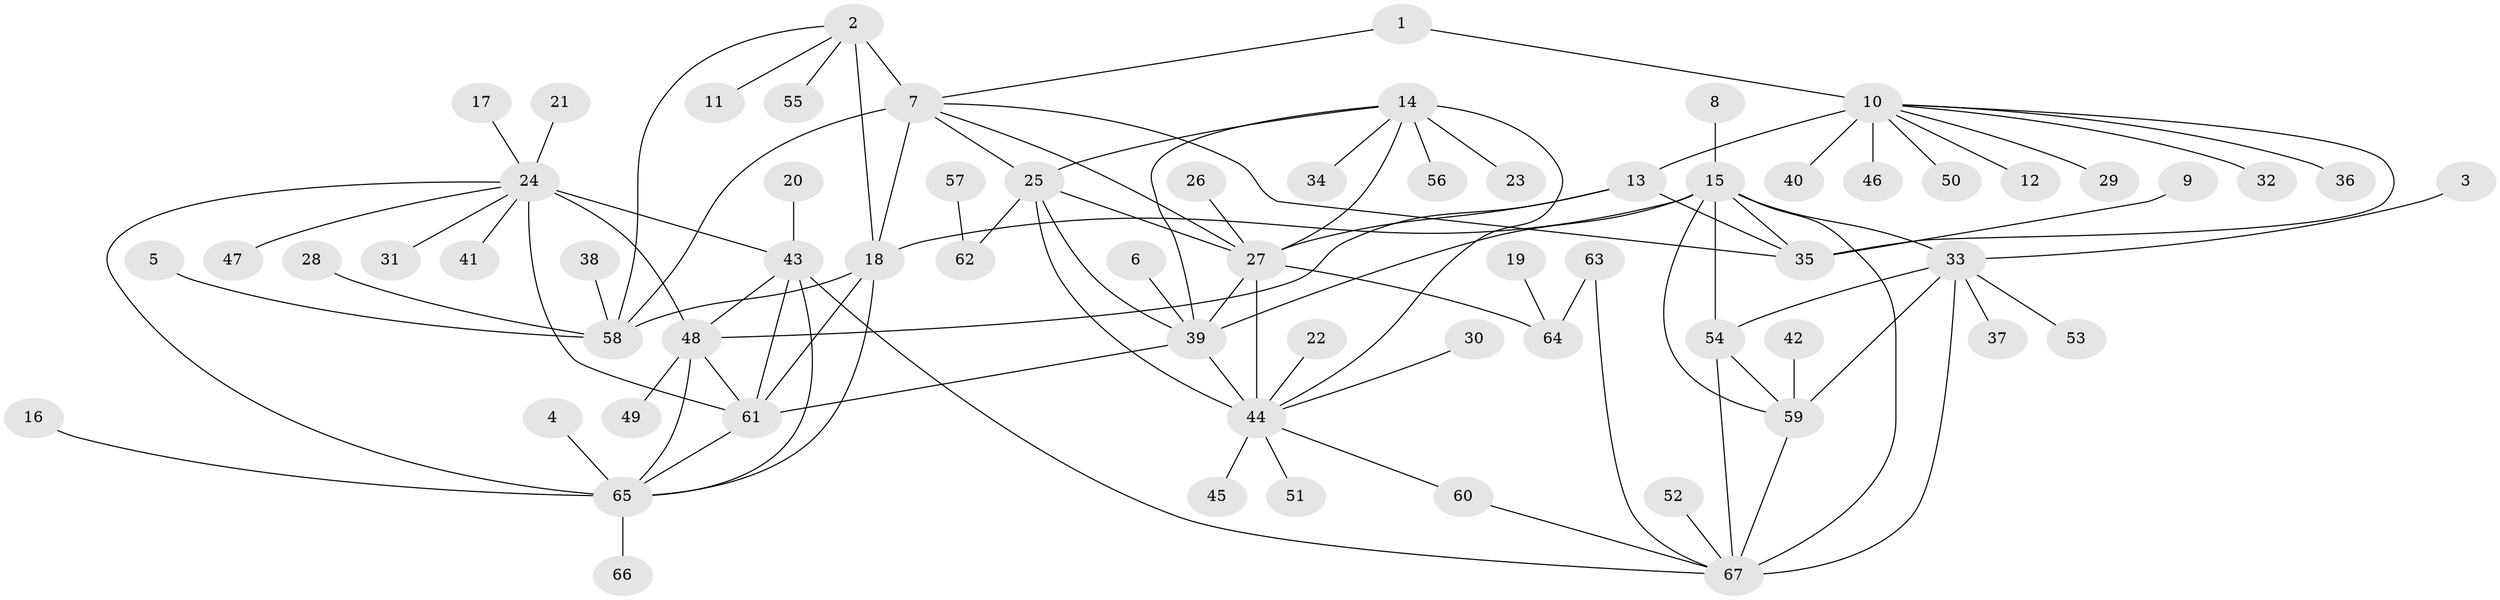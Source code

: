 // original degree distribution, {8: 0.030303030303030304, 7: 0.03787878787878788, 11: 0.030303030303030304, 10: 0.045454545454545456, 6: 0.030303030303030304, 9: 0.045454545454545456, 5: 0.015151515151515152, 2: 0.12878787878787878, 1: 0.6136363636363636, 4: 0.007575757575757576, 3: 0.015151515151515152}
// Generated by graph-tools (version 1.1) at 2025/02/03/09/25 03:02:36]
// undirected, 67 vertices, 99 edges
graph export_dot {
graph [start="1"]
  node [color=gray90,style=filled];
  1;
  2;
  3;
  4;
  5;
  6;
  7;
  8;
  9;
  10;
  11;
  12;
  13;
  14;
  15;
  16;
  17;
  18;
  19;
  20;
  21;
  22;
  23;
  24;
  25;
  26;
  27;
  28;
  29;
  30;
  31;
  32;
  33;
  34;
  35;
  36;
  37;
  38;
  39;
  40;
  41;
  42;
  43;
  44;
  45;
  46;
  47;
  48;
  49;
  50;
  51;
  52;
  53;
  54;
  55;
  56;
  57;
  58;
  59;
  60;
  61;
  62;
  63;
  64;
  65;
  66;
  67;
  1 -- 7 [weight=1.0];
  1 -- 10 [weight=1.0];
  2 -- 7 [weight=4.0];
  2 -- 11 [weight=1.0];
  2 -- 18 [weight=2.0];
  2 -- 55 [weight=1.0];
  2 -- 58 [weight=2.0];
  3 -- 33 [weight=1.0];
  4 -- 65 [weight=1.0];
  5 -- 58 [weight=1.0];
  6 -- 39 [weight=1.0];
  7 -- 18 [weight=2.0];
  7 -- 25 [weight=1.0];
  7 -- 27 [weight=1.0];
  7 -- 35 [weight=1.0];
  7 -- 58 [weight=2.0];
  8 -- 15 [weight=1.0];
  9 -- 35 [weight=1.0];
  10 -- 12 [weight=1.0];
  10 -- 13 [weight=6.0];
  10 -- 29 [weight=1.0];
  10 -- 32 [weight=1.0];
  10 -- 35 [weight=3.0];
  10 -- 36 [weight=1.0];
  10 -- 40 [weight=1.0];
  10 -- 46 [weight=1.0];
  10 -- 50 [weight=1.0];
  13 -- 27 [weight=1.0];
  13 -- 35 [weight=2.0];
  13 -- 48 [weight=1.0];
  14 -- 23 [weight=1.0];
  14 -- 25 [weight=1.0];
  14 -- 27 [weight=1.0];
  14 -- 34 [weight=1.0];
  14 -- 39 [weight=1.0];
  14 -- 44 [weight=2.0];
  14 -- 56 [weight=1.0];
  15 -- 18 [weight=1.0];
  15 -- 33 [weight=2.0];
  15 -- 35 [weight=1.0];
  15 -- 39 [weight=1.0];
  15 -- 54 [weight=2.0];
  15 -- 59 [weight=2.0];
  15 -- 67 [weight=2.0];
  16 -- 65 [weight=1.0];
  17 -- 24 [weight=1.0];
  18 -- 58 [weight=1.0];
  18 -- 61 [weight=1.0];
  18 -- 65 [weight=1.0];
  19 -- 64 [weight=1.0];
  20 -- 43 [weight=1.0];
  21 -- 24 [weight=1.0];
  22 -- 44 [weight=1.0];
  24 -- 31 [weight=1.0];
  24 -- 41 [weight=1.0];
  24 -- 43 [weight=2.0];
  24 -- 47 [weight=1.0];
  24 -- 48 [weight=2.0];
  24 -- 61 [weight=2.0];
  24 -- 65 [weight=2.0];
  25 -- 27 [weight=1.0];
  25 -- 39 [weight=1.0];
  25 -- 44 [weight=2.0];
  25 -- 62 [weight=1.0];
  26 -- 27 [weight=1.0];
  27 -- 39 [weight=1.0];
  27 -- 44 [weight=2.0];
  27 -- 64 [weight=1.0];
  28 -- 58 [weight=1.0];
  30 -- 44 [weight=1.0];
  33 -- 37 [weight=1.0];
  33 -- 53 [weight=1.0];
  33 -- 54 [weight=1.0];
  33 -- 59 [weight=1.0];
  33 -- 67 [weight=1.0];
  38 -- 58 [weight=1.0];
  39 -- 44 [weight=2.0];
  39 -- 61 [weight=1.0];
  42 -- 59 [weight=1.0];
  43 -- 48 [weight=1.0];
  43 -- 61 [weight=1.0];
  43 -- 65 [weight=1.0];
  43 -- 67 [weight=1.0];
  44 -- 45 [weight=1.0];
  44 -- 51 [weight=1.0];
  44 -- 60 [weight=1.0];
  48 -- 49 [weight=1.0];
  48 -- 61 [weight=1.0];
  48 -- 65 [weight=1.0];
  52 -- 67 [weight=1.0];
  54 -- 59 [weight=1.0];
  54 -- 67 [weight=1.0];
  57 -- 62 [weight=1.0];
  59 -- 67 [weight=1.0];
  60 -- 67 [weight=1.0];
  61 -- 65 [weight=1.0];
  63 -- 64 [weight=1.0];
  63 -- 67 [weight=1.0];
  65 -- 66 [weight=1.0];
}
